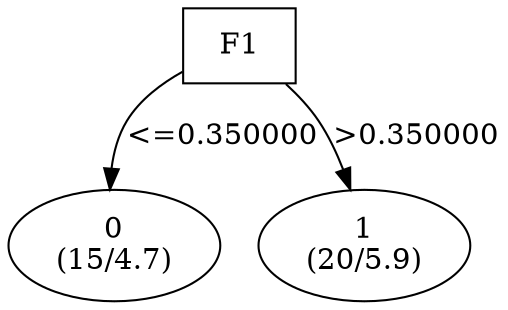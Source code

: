 digraph YaDT {
n0 [ shape=box, label="F1\n"]
n0 -> n1 [label="<=0.350000"]
n1 [ shape=ellipse, label="0\n(15/4.7)"]
n0 -> n2 [label=">0.350000"]
n2 [ shape=ellipse, label="1\n(20/5.9)"]
}
